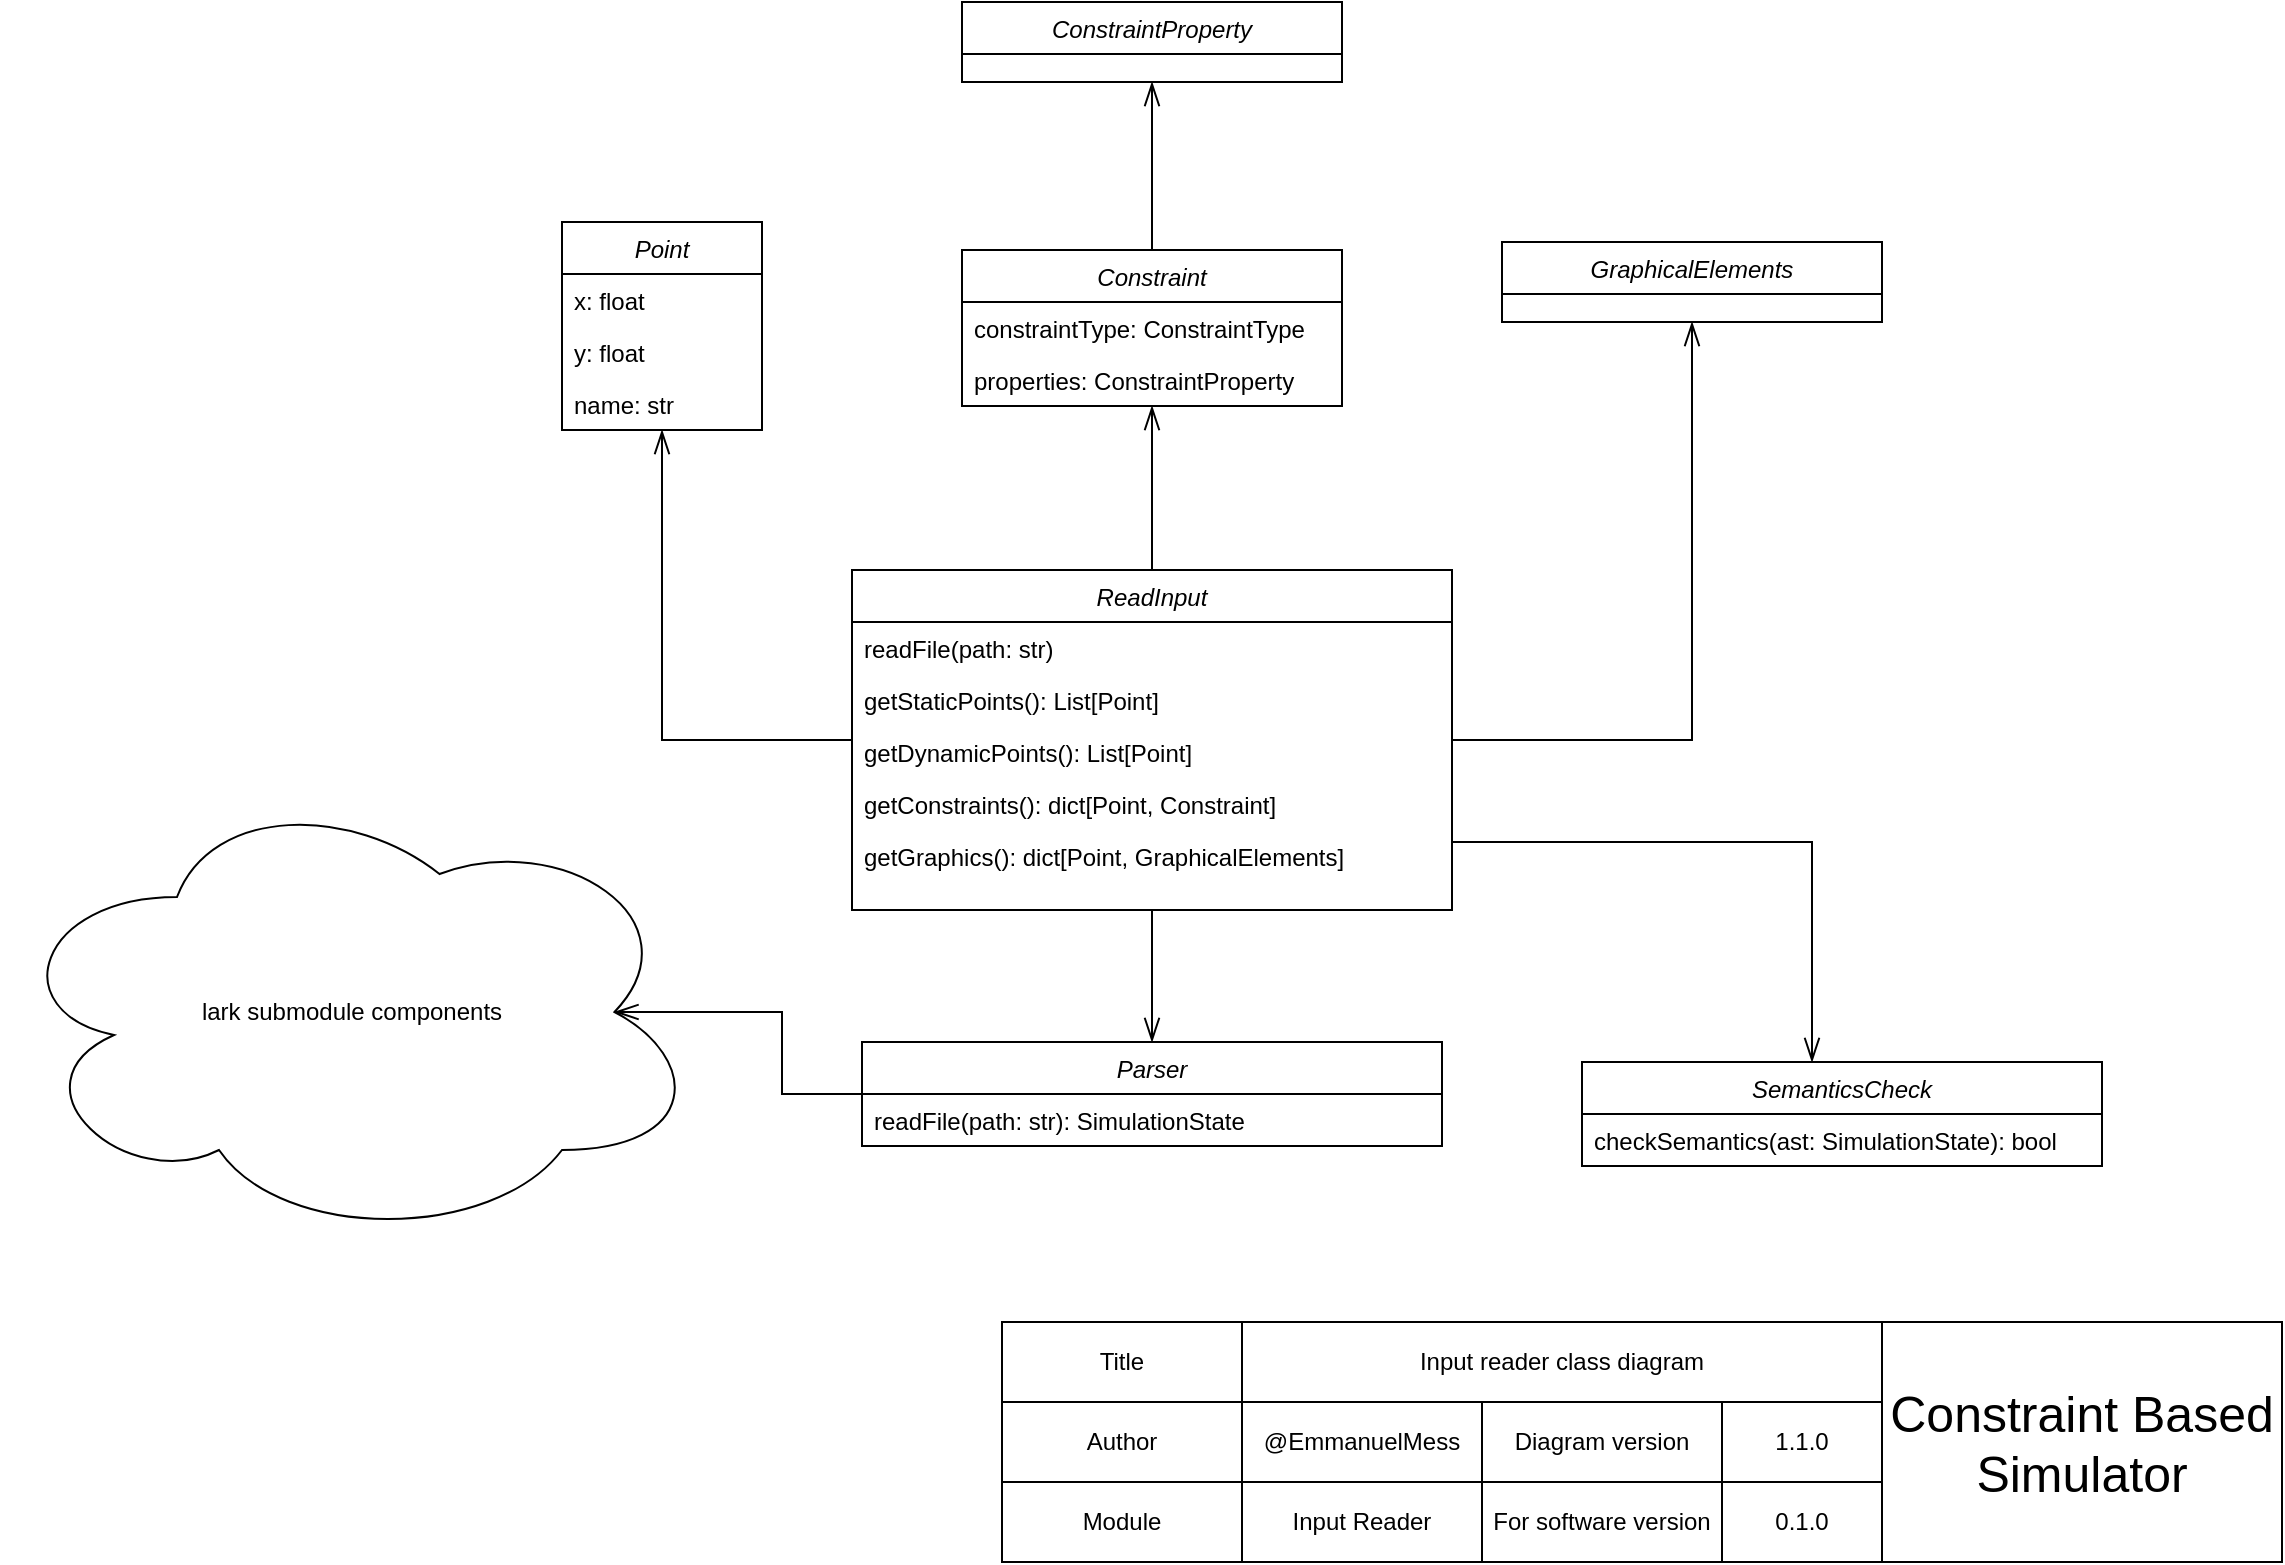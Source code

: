 <mxfile version="22.1.16" type="device">
  <diagram id="C5RBs43oDa-KdzZeNtuy" name="Page-1">
    <mxGraphModel dx="1994" dy="1204" grid="1" gridSize="10" guides="1" tooltips="1" connect="1" arrows="1" fold="1" page="1" pageScale="1" pageWidth="1169" pageHeight="827" math="0" shadow="0">
      <root>
        <mxCell id="WIyWlLk6GJQsqaUBKTNV-0" />
        <mxCell id="WIyWlLk6GJQsqaUBKTNV-1" parent="WIyWlLk6GJQsqaUBKTNV-0" />
        <mxCell id="K2Yrc4t2-jPAsuFykGhJ-18" style="edgeStyle=orthogonalEdgeStyle;rounded=0;orthogonalLoop=1;jettySize=auto;html=1;endSize=10;endArrow=openThin;endFill=0;" parent="WIyWlLk6GJQsqaUBKTNV-1" source="zkfFHV4jXpPFQw0GAbJ--0" target="K2Yrc4t2-jPAsuFykGhJ-2" edge="1">
          <mxGeometry relative="1" as="geometry" />
        </mxCell>
        <mxCell id="K2Yrc4t2-jPAsuFykGhJ-19" style="edgeStyle=orthogonalEdgeStyle;rounded=0;orthogonalLoop=1;jettySize=auto;html=1;endSize=10;endArrow=openThin;endFill=0;" parent="WIyWlLk6GJQsqaUBKTNV-1" source="zkfFHV4jXpPFQw0GAbJ--0" target="K2Yrc4t2-jPAsuFykGhJ-10" edge="1">
          <mxGeometry relative="1" as="geometry" />
        </mxCell>
        <mxCell id="K2Yrc4t2-jPAsuFykGhJ-20" style="edgeStyle=orthogonalEdgeStyle;rounded=0;orthogonalLoop=1;jettySize=auto;html=1;endSize=10;endArrow=openThin;endFill=0;" parent="WIyWlLk6GJQsqaUBKTNV-1" source="zkfFHV4jXpPFQw0GAbJ--0" target="RCDYtRAR_FzUfTZ2p0vZ-3" edge="1">
          <mxGeometry relative="1" as="geometry">
            <mxPoint x="870" y="194" as="targetPoint" />
          </mxGeometry>
        </mxCell>
        <mxCell id="K2Yrc4t2-jPAsuFykGhJ-30" style="edgeStyle=orthogonalEdgeStyle;rounded=0;orthogonalLoop=1;jettySize=auto;html=1;endArrow=openThin;endFill=0;endSize=10;" parent="WIyWlLk6GJQsqaUBKTNV-1" source="zkfFHV4jXpPFQw0GAbJ--0" target="K2Yrc4t2-jPAsuFykGhJ-27" edge="1">
          <mxGeometry relative="1" as="geometry" />
        </mxCell>
        <mxCell id="zkfFHV4jXpPFQw0GAbJ--0" value="ReadInput" style="swimlane;fontStyle=2;align=center;verticalAlign=top;childLayout=stackLayout;horizontal=1;startSize=26;horizontalStack=0;resizeParent=1;resizeLast=0;collapsible=1;marginBottom=0;rounded=0;shadow=0;strokeWidth=1;" parent="WIyWlLk6GJQsqaUBKTNV-1" vertex="1">
          <mxGeometry x="445" y="304" width="300" height="170" as="geometry">
            <mxRectangle x="230" y="140" width="160" height="26" as="alternateBounds" />
          </mxGeometry>
        </mxCell>
        <mxCell id="zkfFHV4jXpPFQw0GAbJ--1" value="readFile(path: str)" style="text;align=left;verticalAlign=top;spacingLeft=4;spacingRight=4;overflow=hidden;rotatable=0;points=[[0,0.5],[1,0.5]];portConstraint=eastwest;" parent="zkfFHV4jXpPFQw0GAbJ--0" vertex="1">
          <mxGeometry y="26" width="300" height="26" as="geometry" />
        </mxCell>
        <mxCell id="zkfFHV4jXpPFQw0GAbJ--2" value="getStaticPoints(): List[Point]" style="text;align=left;verticalAlign=top;spacingLeft=4;spacingRight=4;overflow=hidden;rotatable=0;points=[[0,0.5],[1,0.5]];portConstraint=eastwest;rounded=0;shadow=0;html=0;" parent="zkfFHV4jXpPFQw0GAbJ--0" vertex="1">
          <mxGeometry y="52" width="300" height="26" as="geometry" />
        </mxCell>
        <mxCell id="zkfFHV4jXpPFQw0GAbJ--3" value="getDynamicPoints(): List[Point]" style="text;align=left;verticalAlign=top;spacingLeft=4;spacingRight=4;overflow=hidden;rotatable=0;points=[[0,0.5],[1,0.5]];portConstraint=eastwest;rounded=0;shadow=0;html=0;" parent="zkfFHV4jXpPFQw0GAbJ--0" vertex="1">
          <mxGeometry y="78" width="300" height="26" as="geometry" />
        </mxCell>
        <mxCell id="K2Yrc4t2-jPAsuFykGhJ-0" value="getConstraints(): dict[Point, Constraint]" style="text;align=left;verticalAlign=top;spacingLeft=4;spacingRight=4;overflow=hidden;rotatable=0;points=[[0,0.5],[1,0.5]];portConstraint=eastwest;rounded=0;shadow=0;html=0;" parent="zkfFHV4jXpPFQw0GAbJ--0" vertex="1">
          <mxGeometry y="104" width="300" height="26" as="geometry" />
        </mxCell>
        <mxCell id="K2Yrc4t2-jPAsuFykGhJ-1" value="getGraphics(): dict[Point, GraphicalElements]" style="text;align=left;verticalAlign=top;spacingLeft=4;spacingRight=4;overflow=hidden;rotatable=0;points=[[0,0.5],[1,0.5]];portConstraint=eastwest;rounded=0;shadow=0;html=0;" parent="zkfFHV4jXpPFQw0GAbJ--0" vertex="1">
          <mxGeometry y="130" width="300" height="26" as="geometry" />
        </mxCell>
        <mxCell id="K2Yrc4t2-jPAsuFykGhJ-2" value="Point" style="swimlane;fontStyle=2;align=center;verticalAlign=top;childLayout=stackLayout;horizontal=1;startSize=26;horizontalStack=0;resizeParent=1;resizeLast=0;collapsible=1;marginBottom=0;rounded=0;shadow=0;strokeWidth=1;" parent="WIyWlLk6GJQsqaUBKTNV-1" vertex="1">
          <mxGeometry x="300" y="130" width="100" height="104" as="geometry">
            <mxRectangle x="230" y="140" width="160" height="26" as="alternateBounds" />
          </mxGeometry>
        </mxCell>
        <mxCell id="K2Yrc4t2-jPAsuFykGhJ-6" value="x: float" style="text;align=left;verticalAlign=top;spacingLeft=4;spacingRight=4;overflow=hidden;rotatable=0;points=[[0,0.5],[1,0.5]];portConstraint=eastwest;rounded=0;shadow=0;html=0;" parent="K2Yrc4t2-jPAsuFykGhJ-2" vertex="1">
          <mxGeometry y="26" width="100" height="26" as="geometry" />
        </mxCell>
        <mxCell id="K2Yrc4t2-jPAsuFykGhJ-8" value="y: float" style="text;align=left;verticalAlign=top;spacingLeft=4;spacingRight=4;overflow=hidden;rotatable=0;points=[[0,0.5],[1,0.5]];portConstraint=eastwest;rounded=0;shadow=0;html=0;" parent="K2Yrc4t2-jPAsuFykGhJ-2" vertex="1">
          <mxGeometry y="52" width="100" height="26" as="geometry" />
        </mxCell>
        <mxCell id="K2Yrc4t2-jPAsuFykGhJ-9" value="name: str" style="text;align=left;verticalAlign=top;spacingLeft=4;spacingRight=4;overflow=hidden;rotatable=0;points=[[0,0.5],[1,0.5]];portConstraint=eastwest;rounded=0;shadow=0;html=0;" parent="K2Yrc4t2-jPAsuFykGhJ-2" vertex="1">
          <mxGeometry y="78" width="100" height="26" as="geometry" />
        </mxCell>
        <mxCell id="K2Yrc4t2-jPAsuFykGhJ-22" style="edgeStyle=orthogonalEdgeStyle;rounded=0;orthogonalLoop=1;jettySize=auto;html=1;endArrow=openThin;endFill=0;endSize=10;" parent="WIyWlLk6GJQsqaUBKTNV-1" source="K2Yrc4t2-jPAsuFykGhJ-10" target="RCDYtRAR_FzUfTZ2p0vZ-0" edge="1">
          <mxGeometry relative="1" as="geometry" />
        </mxCell>
        <mxCell id="K2Yrc4t2-jPAsuFykGhJ-10" value="Constraint" style="swimlane;fontStyle=2;align=center;verticalAlign=top;childLayout=stackLayout;horizontal=1;startSize=26;horizontalStack=0;resizeParent=1;resizeLast=0;collapsible=1;marginBottom=0;rounded=0;shadow=0;strokeWidth=1;" parent="WIyWlLk6GJQsqaUBKTNV-1" vertex="1">
          <mxGeometry x="500" y="144" width="190" height="78" as="geometry">
            <mxRectangle x="230" y="140" width="160" height="26" as="alternateBounds" />
          </mxGeometry>
        </mxCell>
        <mxCell id="K2Yrc4t2-jPAsuFykGhJ-11" value="constraintType: ConstraintType" style="text;align=left;verticalAlign=top;spacingLeft=4;spacingRight=4;overflow=hidden;rotatable=0;points=[[0,0.5],[1,0.5]];portConstraint=eastwest;rounded=0;shadow=0;html=0;" parent="K2Yrc4t2-jPAsuFykGhJ-10" vertex="1">
          <mxGeometry y="26" width="190" height="26" as="geometry" />
        </mxCell>
        <mxCell id="K2Yrc4t2-jPAsuFykGhJ-12" value="properties: ConstraintProperty" style="text;align=left;verticalAlign=top;spacingLeft=4;spacingRight=4;overflow=hidden;rotatable=0;points=[[0,0.5],[1,0.5]];portConstraint=eastwest;rounded=0;shadow=0;html=0;" parent="K2Yrc4t2-jPAsuFykGhJ-10" vertex="1">
          <mxGeometry y="52" width="190" height="26" as="geometry" />
        </mxCell>
        <mxCell id="K2Yrc4t2-jPAsuFykGhJ-25" value="lark submodule components" style="ellipse;shape=cloud;whiteSpace=wrap;html=1;" parent="WIyWlLk6GJQsqaUBKTNV-1" vertex="1">
          <mxGeometry x="20" y="410" width="350" height="230" as="geometry" />
        </mxCell>
        <mxCell id="K2Yrc4t2-jPAsuFykGhJ-31" style="edgeStyle=orthogonalEdgeStyle;rounded=0;orthogonalLoop=1;jettySize=auto;html=1;endArrow=openThin;endFill=0;endSize=10;entryX=0.875;entryY=0.5;entryDx=0;entryDy=0;entryPerimeter=0;" parent="WIyWlLk6GJQsqaUBKTNV-1" source="K2Yrc4t2-jPAsuFykGhJ-27" target="K2Yrc4t2-jPAsuFykGhJ-25" edge="1">
          <mxGeometry relative="1" as="geometry" />
        </mxCell>
        <mxCell id="K2Yrc4t2-jPAsuFykGhJ-27" value="Parser" style="swimlane;fontStyle=2;align=center;verticalAlign=top;childLayout=stackLayout;horizontal=1;startSize=26;horizontalStack=0;resizeParent=1;resizeLast=0;collapsible=1;marginBottom=0;rounded=0;shadow=0;strokeWidth=1;" parent="WIyWlLk6GJQsqaUBKTNV-1" vertex="1">
          <mxGeometry x="450" y="540" width="290" height="52" as="geometry">
            <mxRectangle x="230" y="140" width="160" height="26" as="alternateBounds" />
          </mxGeometry>
        </mxCell>
        <mxCell id="K2Yrc4t2-jPAsuFykGhJ-28" value="readFile(path: str): SimulationState" style="text;align=left;verticalAlign=top;spacingLeft=4;spacingRight=4;overflow=hidden;rotatable=0;points=[[0,0.5],[1,0.5]];portConstraint=eastwest;rounded=0;shadow=0;html=0;" parent="K2Yrc4t2-jPAsuFykGhJ-27" vertex="1">
          <mxGeometry y="26" width="290" height="26" as="geometry" />
        </mxCell>
        <mxCell id="W2fvd5h6GRTX3pGb27Vk-2" value="SemanticsCheck" style="swimlane;fontStyle=2;align=center;verticalAlign=top;childLayout=stackLayout;horizontal=1;startSize=26;horizontalStack=0;resizeParent=1;resizeLast=0;collapsible=1;marginBottom=0;rounded=0;shadow=0;strokeWidth=1;" parent="WIyWlLk6GJQsqaUBKTNV-1" vertex="1">
          <mxGeometry x="810" y="550" width="260" height="52" as="geometry">
            <mxRectangle x="230" y="140" width="160" height="26" as="alternateBounds" />
          </mxGeometry>
        </mxCell>
        <mxCell id="W2fvd5h6GRTX3pGb27Vk-3" value="checkSemantics(ast: SimulationState): bool" style="text;align=left;verticalAlign=top;spacingLeft=4;spacingRight=4;overflow=hidden;rotatable=0;points=[[0,0.5],[1,0.5]];portConstraint=eastwest;rounded=0;shadow=0;html=0;" parent="W2fvd5h6GRTX3pGb27Vk-2" vertex="1">
          <mxGeometry y="26" width="260" height="26" as="geometry" />
        </mxCell>
        <mxCell id="W2fvd5h6GRTX3pGb27Vk-5" style="edgeStyle=orthogonalEdgeStyle;rounded=0;orthogonalLoop=1;jettySize=auto;html=1;endArrow=openThin;endFill=0;endSize=10;" parent="WIyWlLk6GJQsqaUBKTNV-1" source="zkfFHV4jXpPFQw0GAbJ--0" target="W2fvd5h6GRTX3pGb27Vk-2" edge="1">
          <mxGeometry relative="1" as="geometry">
            <mxPoint x="605.0" y="484" as="sourcePoint" />
            <mxPoint x="605.0" y="560" as="targetPoint" />
            <Array as="points">
              <mxPoint x="925" y="440" />
            </Array>
          </mxGeometry>
        </mxCell>
        <mxCell id="23At6wV8TqAbKc6dYulk-0" value="Title" style="rounded=0;whiteSpace=wrap;html=1;" parent="WIyWlLk6GJQsqaUBKTNV-1" vertex="1">
          <mxGeometry x="520" y="680" width="120" height="40" as="geometry" />
        </mxCell>
        <mxCell id="23At6wV8TqAbKc6dYulk-1" value="Input reader class diagram" style="rounded=0;whiteSpace=wrap;html=1;" parent="WIyWlLk6GJQsqaUBKTNV-1" vertex="1">
          <mxGeometry x="640.0" y="680" width="320" height="40" as="geometry" />
        </mxCell>
        <mxCell id="23At6wV8TqAbKc6dYulk-2" value="Module" style="rounded=0;whiteSpace=wrap;html=1;" parent="WIyWlLk6GJQsqaUBKTNV-1" vertex="1">
          <mxGeometry x="520" y="760" width="120" height="40" as="geometry" />
        </mxCell>
        <mxCell id="23At6wV8TqAbKc6dYulk-3" value="Author" style="rounded=0;whiteSpace=wrap;html=1;" parent="WIyWlLk6GJQsqaUBKTNV-1" vertex="1">
          <mxGeometry x="520" y="720" width="120" height="40" as="geometry" />
        </mxCell>
        <mxCell id="23At6wV8TqAbKc6dYulk-4" value="@EmmanuelMess" style="rounded=0;whiteSpace=wrap;html=1;" parent="WIyWlLk6GJQsqaUBKTNV-1" vertex="1">
          <mxGeometry x="640.0" y="720" width="120" height="40" as="geometry" />
        </mxCell>
        <mxCell id="23At6wV8TqAbKc6dYulk-5" value="Input Reader" style="rounded=0;whiteSpace=wrap;html=1;" parent="WIyWlLk6GJQsqaUBKTNV-1" vertex="1">
          <mxGeometry x="640.0" y="760" width="120" height="40" as="geometry" />
        </mxCell>
        <mxCell id="23At6wV8TqAbKc6dYulk-6" value="Diagram version" style="rounded=0;whiteSpace=wrap;html=1;" parent="WIyWlLk6GJQsqaUBKTNV-1" vertex="1">
          <mxGeometry x="760.0" y="720" width="120" height="40" as="geometry" />
        </mxCell>
        <mxCell id="23At6wV8TqAbKc6dYulk-7" value="&lt;font style=&quot;font-size: 25px;&quot;&gt;Constraint Based Simulator&lt;/font&gt;" style="rounded=0;whiteSpace=wrap;html=1;" parent="WIyWlLk6GJQsqaUBKTNV-1" vertex="1">
          <mxGeometry x="960" y="680" width="200" height="120" as="geometry" />
        </mxCell>
        <mxCell id="23At6wV8TqAbKc6dYulk-8" value="1.1.0" style="rounded=0;whiteSpace=wrap;html=1;" parent="WIyWlLk6GJQsqaUBKTNV-1" vertex="1">
          <mxGeometry x="880.0" y="720" width="80" height="40" as="geometry" />
        </mxCell>
        <mxCell id="23At6wV8TqAbKc6dYulk-9" value="For software version" style="rounded=0;whiteSpace=wrap;html=1;" parent="WIyWlLk6GJQsqaUBKTNV-1" vertex="1">
          <mxGeometry x="760.0" y="760" width="120" height="40" as="geometry" />
        </mxCell>
        <mxCell id="23At6wV8TqAbKc6dYulk-10" value="0.1.0" style="rounded=0;whiteSpace=wrap;html=1;" parent="WIyWlLk6GJQsqaUBKTNV-1" vertex="1">
          <mxGeometry x="880.0" y="760" width="80" height="40" as="geometry" />
        </mxCell>
        <mxCell id="RCDYtRAR_FzUfTZ2p0vZ-0" value="ConstraintProperty" style="swimlane;fontStyle=2;align=center;verticalAlign=top;childLayout=stackLayout;horizontal=1;startSize=26;horizontalStack=0;resizeParent=1;resizeLast=0;collapsible=1;marginBottom=0;rounded=0;shadow=0;strokeWidth=1;" vertex="1" parent="WIyWlLk6GJQsqaUBKTNV-1">
          <mxGeometry x="500" y="20" width="190" height="40" as="geometry">
            <mxRectangle x="230" y="140" width="160" height="26" as="alternateBounds" />
          </mxGeometry>
        </mxCell>
        <mxCell id="RCDYtRAR_FzUfTZ2p0vZ-3" value="GraphicalElements" style="swimlane;fontStyle=2;align=center;verticalAlign=top;childLayout=stackLayout;horizontal=1;startSize=26;horizontalStack=0;resizeParent=1;resizeLast=0;collapsible=1;marginBottom=0;rounded=0;shadow=0;strokeWidth=1;" vertex="1" parent="WIyWlLk6GJQsqaUBKTNV-1">
          <mxGeometry x="770" y="140" width="190" height="40" as="geometry">
            <mxRectangle x="230" y="140" width="160" height="26" as="alternateBounds" />
          </mxGeometry>
        </mxCell>
      </root>
    </mxGraphModel>
  </diagram>
</mxfile>
